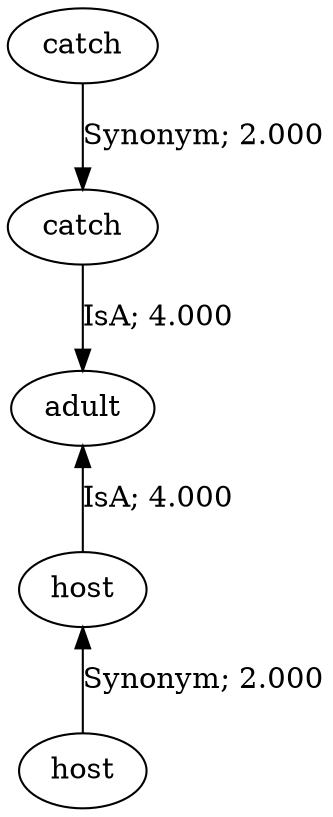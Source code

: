 // The path the concepts from "catch" to "host".Path Length: 4; Weight Sum: 12.0; Average Weight: 3.0
digraph "2_b---catch-host---PLen4_WSum12.000_WAvg3.000" {
	0 [label=catch]
	1 [label=catch]
	2 [label=adult]
	3 [label=host]
	4 [label=host]
	0 -> 1 [label="Synonym; 2.000" dir=forward weight=2.000]
	1 -> 2 [label="IsA; 4.000" dir=forward weight=4.000]
	2 -> 3 [label="IsA; 4.000" dir=back weight=4.000]
	3 -> 4 [label="Synonym; 2.000" dir=back weight=2.000]
}
